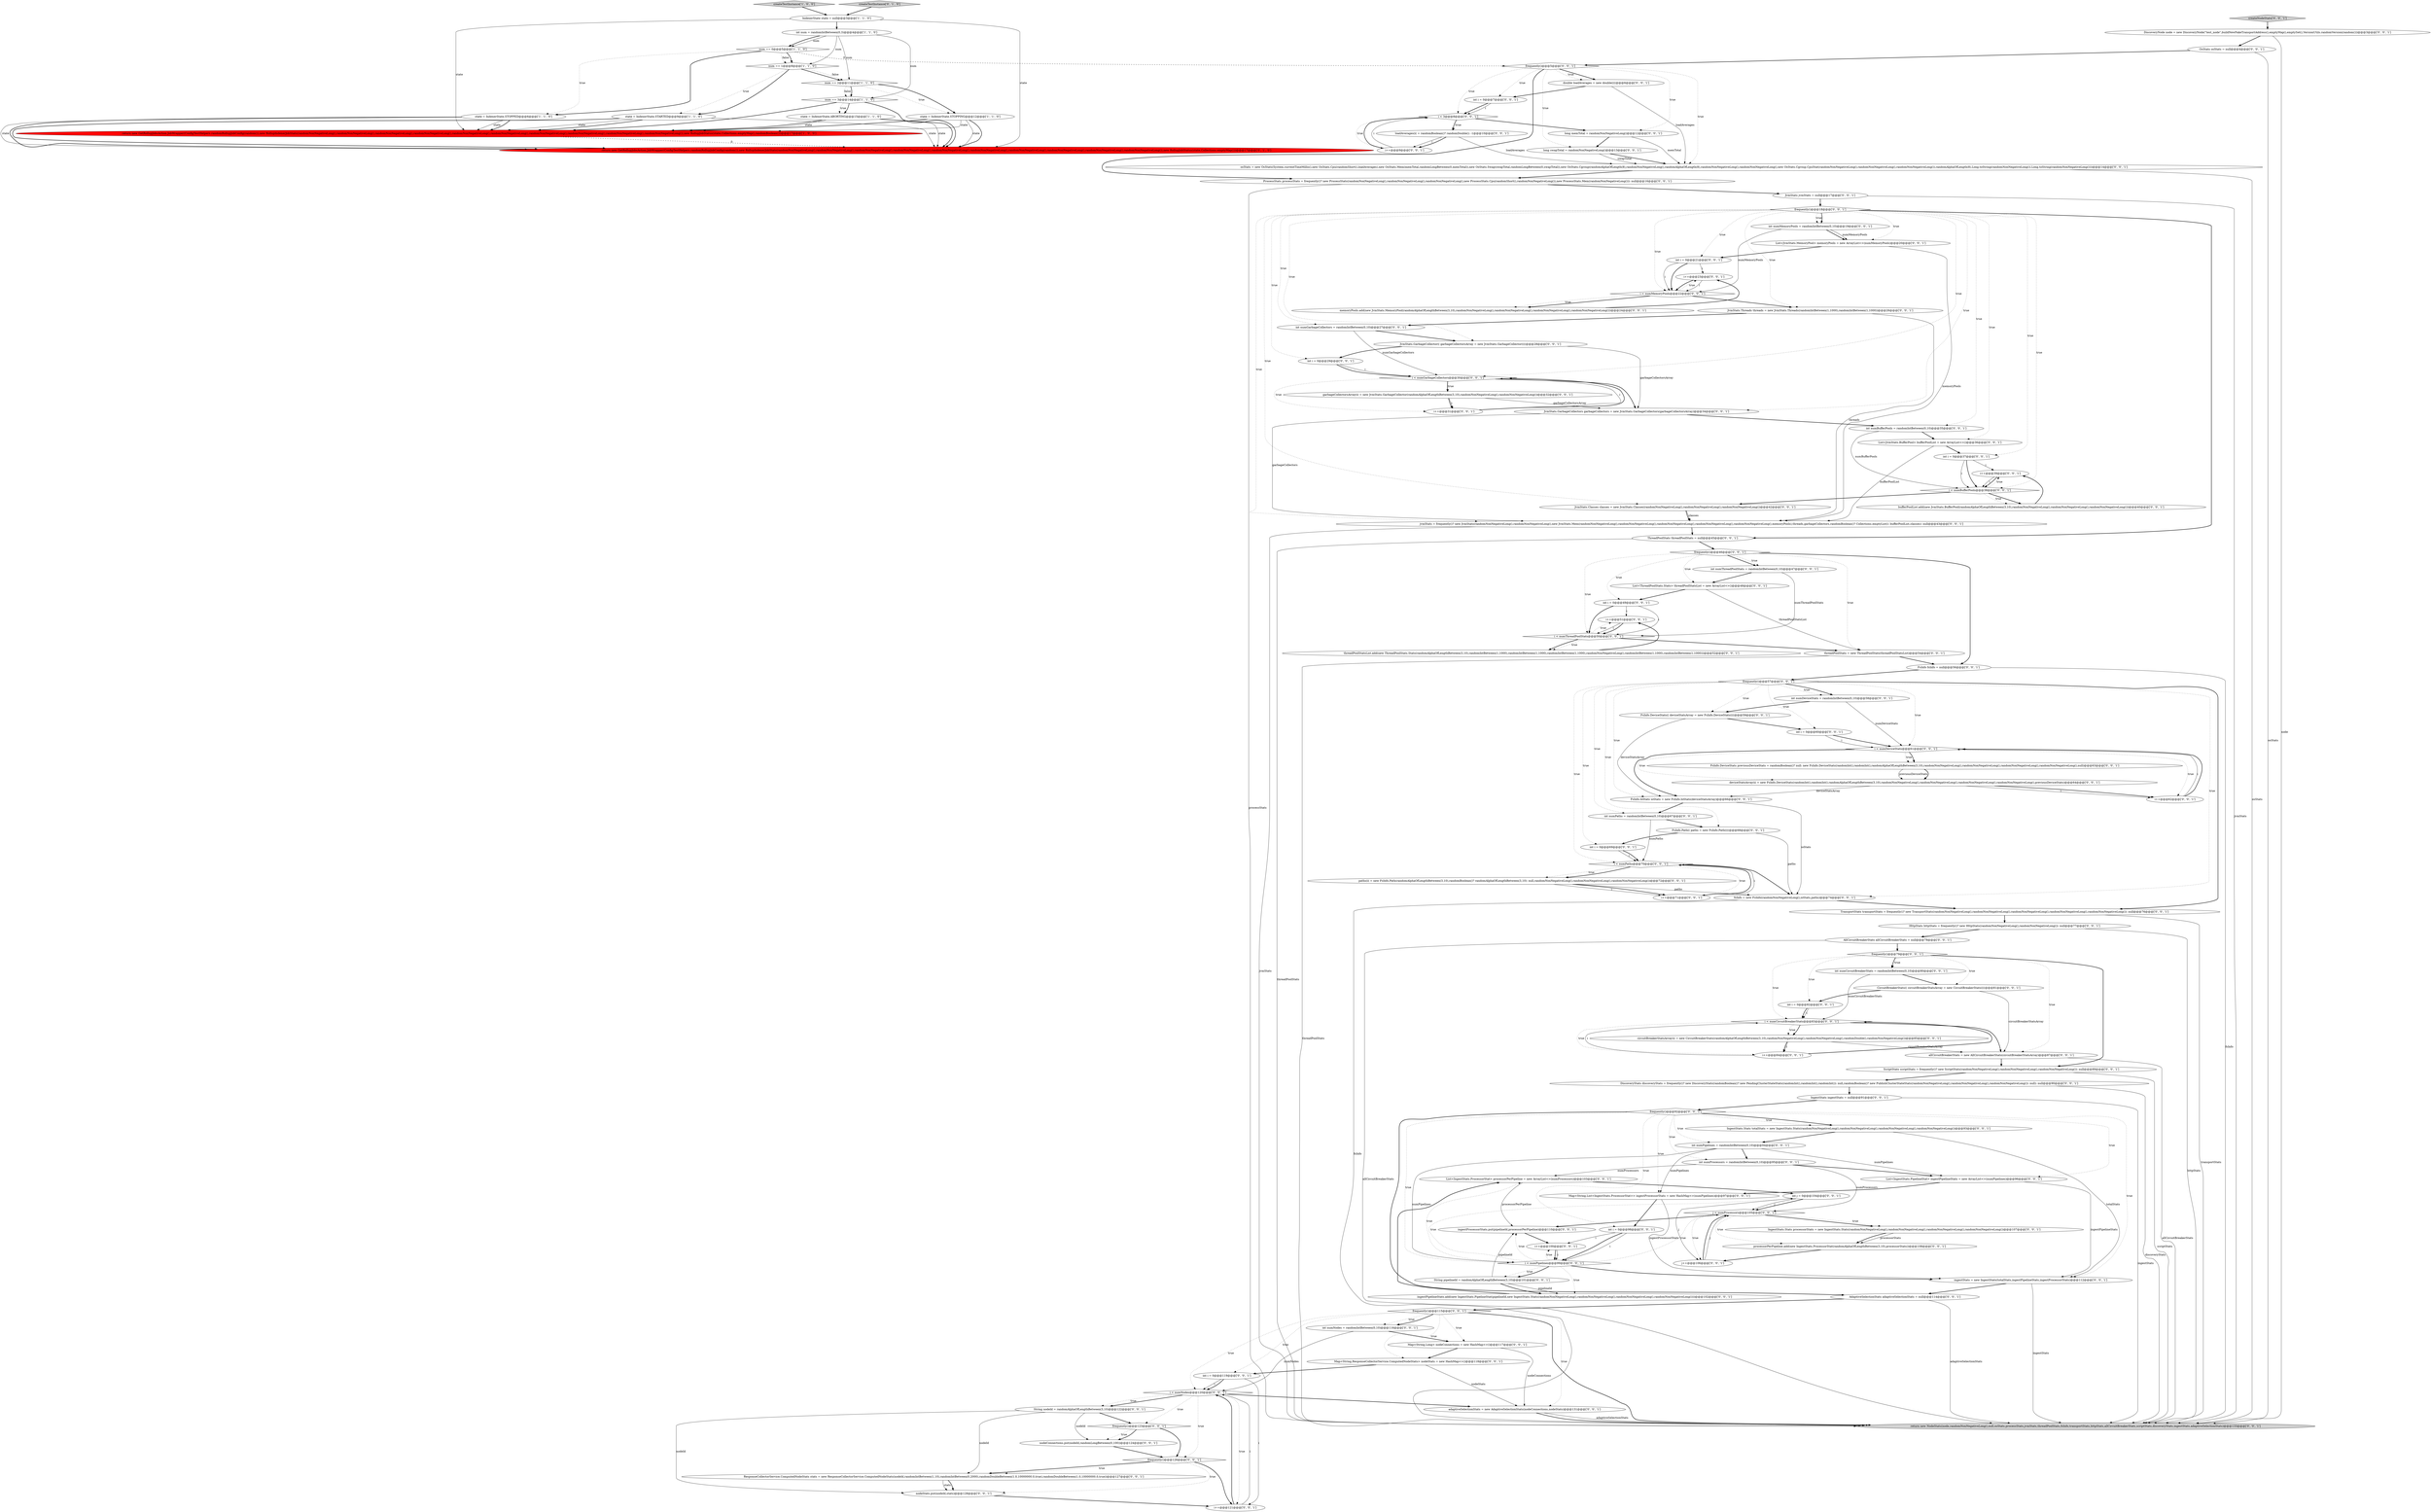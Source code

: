 digraph {
7 [style = filled, label = "return new GetRollupJobsAction.JobWrapper(ConfigTestHelpers.randomRollupJobConfig(random()),new RollupIndexerJobStats(randomNonNegativeLong(),randomNonNegativeLong(),randomNonNegativeLong(),randomNonNegativeLong(),randomNonNegativeLong(),randomNonNegativeLong(),randomNonNegativeLong(),randomNonNegativeLong(),randomNonNegativeLong(),randomNonNegativeLong()),new RollupJobStatus(state,Collections.emptyMap(),randomBoolean()))@@@17@@@['1', '0', '0']", fillcolor = red, shape = ellipse image = "AAA1AAABBB1BBB"];
26 [style = filled, label = "int numPaths = randomIntBetween(0,10)@@@67@@@['0', '0', '1']", fillcolor = white, shape = ellipse image = "AAA0AAABBB3BBB"];
64 [style = filled, label = "garbageCollectorsArray(i( = new JvmStats.GarbageCollector(randomAlphaOfLengthBetween(3,10),randomNonNegativeLong(),randomNonNegativeLong())@@@32@@@['0', '0', '1']", fillcolor = white, shape = ellipse image = "AAA0AAABBB3BBB"];
22 [style = filled, label = "IngestStats.Stats totalStats = new IngestStats.Stats(randomNonNegativeLong(),randomNonNegativeLong(),randomNonNegativeLong(),randomNonNegativeLong())@@@93@@@['0', '0', '1']", fillcolor = white, shape = ellipse image = "AAA0AAABBB3BBB"];
68 [style = filled, label = "paths(i( = new FsInfo.Path(randomAlphaOfLengthBetween(3,10),randomBoolean()? randomAlphaOfLengthBetween(3,10): null,randomNonNegativeLong(),randomNonNegativeLong(),randomNonNegativeLong())@@@72@@@['0', '0', '1']", fillcolor = white, shape = ellipse image = "AAA0AAABBB3BBB"];
4 [style = filled, label = "num == 3@@@14@@@['1', '1', '0']", fillcolor = white, shape = diamond image = "AAA0AAABBB1BBB"];
81 [style = filled, label = "int i = 0@@@21@@@['0', '0', '1']", fillcolor = white, shape = ellipse image = "AAA0AAABBB3BBB"];
52 [style = filled, label = "Map<String,Long> nodeConnections = new HashMap<>()@@@117@@@['0', '0', '1']", fillcolor = white, shape = ellipse image = "AAA0AAABBB3BBB"];
41 [style = filled, label = "i++@@@39@@@['0', '0', '1']", fillcolor = white, shape = ellipse image = "AAA0AAABBB3BBB"];
15 [style = filled, label = "int numThreadPoolStats = randomIntBetween(0,10)@@@47@@@['0', '0', '1']", fillcolor = white, shape = ellipse image = "AAA0AAABBB3BBB"];
75 [style = filled, label = "DiscoveryStats discoveryStats = frequently()? new DiscoveryStats(randomBoolean()? new PendingClusterStateStats(randomInt(),randomInt(),randomInt()): null,randomBoolean()? new PublishClusterStateStats(randomNonNegativeLong(),randomNonNegativeLong(),randomNonNegativeLong()): null): null@@@90@@@['0', '0', '1']", fillcolor = white, shape = ellipse image = "AAA0AAABBB3BBB"];
122 [style = filled, label = "int numBufferPools = randomIntBetween(0,10)@@@35@@@['0', '0', '1']", fillcolor = white, shape = ellipse image = "AAA0AAABBB3BBB"];
3 [style = filled, label = "createTestInstance['1', '0', '0']", fillcolor = lightgray, shape = diamond image = "AAA0AAABBB1BBB"];
80 [style = filled, label = "i < numPaths@@@70@@@['0', '0', '1']", fillcolor = white, shape = diamond image = "AAA0AAABBB3BBB"];
39 [style = filled, label = "int numNodes = randomIntBetween(0,10)@@@116@@@['0', '0', '1']", fillcolor = white, shape = ellipse image = "AAA0AAABBB3BBB"];
17 [style = filled, label = "AdaptiveSelectionStats adaptiveSelectionStats = null@@@114@@@['0', '0', '1']", fillcolor = white, shape = ellipse image = "AAA0AAABBB3BBB"];
33 [style = filled, label = "double loadAverages = new double((((@@@6@@@['0', '0', '1']", fillcolor = white, shape = ellipse image = "AAA0AAABBB3BBB"];
79 [style = filled, label = "ScriptStats scriptStats = frequently()? new ScriptStats(randomNonNegativeLong(),randomNonNegativeLong(),randomNonNegativeLong()): null@@@89@@@['0', '0', '1']", fillcolor = white, shape = ellipse image = "AAA0AAABBB3BBB"];
83 [style = filled, label = "List<IngestStats.ProcessorStat> processorPerPipeline = new ArrayList<>(numProcessors)@@@103@@@['0', '0', '1']", fillcolor = white, shape = ellipse image = "AAA0AAABBB3BBB"];
24 [style = filled, label = "circuitBreakerStatsArray(i( = new CircuitBreakerStats(randomAlphaOfLengthBetween(3,10),randomNonNegativeLong(),randomNonNegativeLong(),randomDouble(),randomNonNegativeLong())@@@85@@@['0', '0', '1']", fillcolor = white, shape = ellipse image = "AAA0AAABBB3BBB"];
88 [style = filled, label = "int i = 0@@@119@@@['0', '0', '1']", fillcolor = white, shape = ellipse image = "AAA0AAABBB3BBB"];
60 [style = filled, label = "loadAverages(i( = randomBoolean()? randomDouble(): -1@@@10@@@['0', '0', '1']", fillcolor = white, shape = ellipse image = "AAA0AAABBB3BBB"];
73 [style = filled, label = "i < 3@@@8@@@['0', '0', '1']", fillcolor = white, shape = diamond image = "AAA0AAABBB3BBB"];
113 [style = filled, label = "int i = 0@@@37@@@['0', '0', '1']", fillcolor = white, shape = ellipse image = "AAA0AAABBB3BBB"];
42 [style = filled, label = "OsStats osStats = null@@@4@@@['0', '0', '1']", fillcolor = white, shape = ellipse image = "AAA0AAABBB3BBB"];
108 [style = filled, label = "String nodeId = randomAlphaOfLengthBetween(3,10)@@@122@@@['0', '0', '1']", fillcolor = white, shape = ellipse image = "AAA0AAABBB3BBB"];
123 [style = filled, label = "int numProcessors = randomIntBetween(0,10)@@@95@@@['0', '0', '1']", fillcolor = white, shape = ellipse image = "AAA0AAABBB3BBB"];
106 [style = filled, label = "int i = 0@@@60@@@['0', '0', '1']", fillcolor = white, shape = ellipse image = "AAA0AAABBB3BBB"];
67 [style = filled, label = "ProcessStats processStats = frequently()? new ProcessStats(randomNonNegativeLong(),randomNonNegativeLong(),randomNonNegativeLong(),new ProcessStats.Cpu(randomShort(),randomNonNegativeLong()),new ProcessStats.Mem(randomNonNegativeLong())): null@@@16@@@['0', '0', '1']", fillcolor = white, shape = ellipse image = "AAA0AAABBB3BBB"];
72 [style = filled, label = "frequently()@@@126@@@['0', '0', '1']", fillcolor = white, shape = diamond image = "AAA0AAABBB3BBB"];
1 [style = filled, label = "int num = randomIntBetween(0,3)@@@4@@@['1', '1', '0']", fillcolor = white, shape = ellipse image = "AAA0AAABBB1BBB"];
62 [style = filled, label = "ResponseCollectorService.ComputedNodeStats stats = new ResponseCollectorService.ComputedNodeStats(nodeId,randomIntBetween(1,10),randomIntBetween(0,2000),randomDoubleBetween(1.0,10000000.0,true),randomDoubleBetween(1.0,10000000.0,true))@@@127@@@['0', '0', '1']", fillcolor = white, shape = ellipse image = "AAA0AAABBB3BBB"];
49 [style = filled, label = "threadPoolStats = new ThreadPoolStats(threadPoolStatsList)@@@54@@@['0', '0', '1']", fillcolor = white, shape = ellipse image = "AAA0AAABBB3BBB"];
110 [style = filled, label = "long memTotal = randomNonNegativeLong()@@@12@@@['0', '0', '1']", fillcolor = white, shape = ellipse image = "AAA0AAABBB3BBB"];
12 [style = filled, label = "return new GetRollupJobsAction.JobWrapper(ConfigTestHelpers.randomRollupJobConfig(random()),new RollupIndexerJobStats(randomNonNegativeLong(),randomNonNegativeLong(),randomNonNegativeLong(),randomNonNegativeLong(),randomNonNegativeLong(),randomNonNegativeLong(),randomNonNegativeLong(),randomNonNegativeLong(),randomNonNegativeLong(),randomNonNegativeLong()),new RollupJobStatus(state,Collections.emptyMap()))@@@17@@@['0', '1', '0']", fillcolor = red, shape = ellipse image = "AAA1AAABBB2BBB"];
89 [style = filled, label = "i < numNodes@@@120@@@['0', '0', '1']", fillcolor = white, shape = diamond image = "AAA0AAABBB3BBB"];
114 [style = filled, label = "deviceStatsArray(i( = new FsInfo.DeviceStats(randomInt(),randomInt(),randomAlphaOfLengthBetween(3,10),randomNonNegativeLong(),randomNonNegativeLong(),randomNonNegativeLong(),randomNonNegativeLong(),previousDeviceStats)@@@64@@@['0', '0', '1']", fillcolor = white, shape = ellipse image = "AAA0AAABBB3BBB"];
66 [style = filled, label = "IngestStats.Stats processorStats = new IngestStats.Stats(randomNonNegativeLong(),randomNonNegativeLong(),randomNonNegativeLong(),randomNonNegativeLong())@@@107@@@['0', '0', '1']", fillcolor = white, shape = ellipse image = "AAA0AAABBB3BBB"];
34 [style = filled, label = "fsInfo = new FsInfo(randomNonNegativeLong(),ioStats,paths)@@@74@@@['0', '0', '1']", fillcolor = white, shape = ellipse image = "AAA0AAABBB3BBB"];
118 [style = filled, label = "JvmStats jvmStats = null@@@17@@@['0', '0', '1']", fillcolor = white, shape = ellipse image = "AAA0AAABBB3BBB"];
120 [style = filled, label = "int i = 0@@@7@@@['0', '0', '1']", fillcolor = white, shape = ellipse image = "AAA0AAABBB3BBB"];
71 [style = filled, label = "int numDeviceStats = randomIntBetween(0,10)@@@58@@@['0', '0', '1']", fillcolor = white, shape = ellipse image = "AAA0AAABBB3BBB"];
25 [style = filled, label = "frequently()@@@123@@@['0', '0', '1']", fillcolor = white, shape = diamond image = "AAA0AAABBB3BBB"];
121 [style = filled, label = "List<ThreadPoolStats.Stats> threadPoolStatsList = new ArrayList<>()@@@48@@@['0', '0', '1']", fillcolor = white, shape = ellipse image = "AAA0AAABBB3BBB"];
48 [style = filled, label = "j < numProcessors@@@105@@@['0', '0', '1']", fillcolor = white, shape = diamond image = "AAA0AAABBB3BBB"];
119 [style = filled, label = "int j = 0@@@104@@@['0', '0', '1']", fillcolor = white, shape = ellipse image = "AAA0AAABBB3BBB"];
92 [style = filled, label = "i++@@@84@@@['0', '0', '1']", fillcolor = white, shape = ellipse image = "AAA0AAABBB3BBB"];
23 [style = filled, label = "i++@@@71@@@['0', '0', '1']", fillcolor = white, shape = ellipse image = "AAA0AAABBB3BBB"];
37 [style = filled, label = "JvmStats.GarbageCollector(( garbageCollectorsArray = new JvmStats.GarbageCollector((((@@@28@@@['0', '0', '1']", fillcolor = white, shape = ellipse image = "AAA0AAABBB3BBB"];
112 [style = filled, label = "i < numCircuitBreakerStats@@@83@@@['0', '0', '1']", fillcolor = white, shape = diamond image = "AAA0AAABBB3BBB"];
9 [style = filled, label = "num == 1@@@8@@@['1', '1', '0']", fillcolor = white, shape = diamond image = "AAA0AAABBB1BBB"];
38 [style = filled, label = "JvmStats.GarbageCollectors garbageCollectors = new JvmStats.GarbageCollectors(garbageCollectorsArray)@@@34@@@['0', '0', '1']", fillcolor = white, shape = ellipse image = "AAA0AAABBB3BBB"];
65 [style = filled, label = "frequently()@@@46@@@['0', '0', '1']", fillcolor = white, shape = diamond image = "AAA0AAABBB3BBB"];
97 [style = filled, label = "ingestStats = new IngestStats(totalStats,ingestPipelineStats,ingestProcessorStats)@@@112@@@['0', '0', '1']", fillcolor = white, shape = ellipse image = "AAA0AAABBB3BBB"];
104 [style = filled, label = "nodeConnections.put(nodeId,randomLongBetween(0,100))@@@124@@@['0', '0', '1']", fillcolor = white, shape = ellipse image = "AAA0AAABBB3BBB"];
98 [style = filled, label = "return new NodeStats(node,randomNonNegativeLong(),null,osStats,processStats,jvmStats,threadPoolStats,fsInfo,transportStats,httpStats,allCircuitBreakerStats,scriptStats,discoveryStats,ingestStats,adaptiveSelectionStats)@@@133@@@['0', '0', '1']", fillcolor = lightgray, shape = ellipse image = "AAA0AAABBB3BBB"];
28 [style = filled, label = "AllCircuitBreakerStats allCircuitBreakerStats = null@@@78@@@['0', '0', '1']", fillcolor = white, shape = ellipse image = "AAA0AAABBB3BBB"];
14 [style = filled, label = "processorPerPipeline.add(new IngestStats.ProcessorStat(randomAlphaOfLengthBetween(3,10),processorStats))@@@108@@@['0', '0', '1']", fillcolor = white, shape = ellipse image = "AAA0AAABBB3BBB"];
70 [style = filled, label = "int numCircuitBreakerStats = randomIntBetween(0,10)@@@80@@@['0', '0', '1']", fillcolor = white, shape = ellipse image = "AAA0AAABBB3BBB"];
21 [style = filled, label = "bufferPoolList.add(new JvmStats.BufferPool(randomAlphaOfLengthBetween(3,10),randomNonNegativeLong(),randomNonNegativeLong(),randomNonNegativeLong()))@@@40@@@['0', '0', '1']", fillcolor = white, shape = ellipse image = "AAA0AAABBB3BBB"];
29 [style = filled, label = "memoryPools.add(new JvmStats.MemoryPool(randomAlphaOfLengthBetween(3,10),randomNonNegativeLong(),randomNonNegativeLong(),randomNonNegativeLong(),randomNonNegativeLong()))@@@24@@@['0', '0', '1']", fillcolor = white, shape = ellipse image = "AAA0AAABBB3BBB"];
103 [style = filled, label = "TransportStats transportStats = frequently()? new TransportStats(randomNonNegativeLong(),randomNonNegativeLong(),randomNonNegativeLong(),randomNonNegativeLong(),randomNonNegativeLong()): null@@@76@@@['0', '0', '1']", fillcolor = white, shape = ellipse image = "AAA0AAABBB3BBB"];
47 [style = filled, label = "long swapTotal = randomNonNegativeLong()@@@13@@@['0', '0', '1']", fillcolor = white, shape = ellipse image = "AAA0AAABBB3BBB"];
93 [style = filled, label = "IngestStats ingestStats = null@@@91@@@['0', '0', '1']", fillcolor = white, shape = ellipse image = "AAA0AAABBB3BBB"];
54 [style = filled, label = "int i = 0@@@29@@@['0', '0', '1']", fillcolor = white, shape = ellipse image = "AAA0AAABBB3BBB"];
84 [style = filled, label = "Map<String,ResponseCollectorService.ComputedNodeStats> nodeStats = new HashMap<>()@@@118@@@['0', '0', '1']", fillcolor = white, shape = ellipse image = "AAA0AAABBB3BBB"];
105 [style = filled, label = "i++@@@62@@@['0', '0', '1']", fillcolor = white, shape = ellipse image = "AAA0AAABBB3BBB"];
8 [style = filled, label = "state = IndexerState.ABORTING@@@15@@@['1', '1', '0']", fillcolor = white, shape = ellipse image = "AAA0AAABBB1BBB"];
55 [style = filled, label = "int i = 0@@@82@@@['0', '0', '1']", fillcolor = white, shape = ellipse image = "AAA0AAABBB3BBB"];
56 [style = filled, label = "i++@@@9@@@['0', '0', '1']", fillcolor = white, shape = ellipse image = "AAA0AAABBB3BBB"];
6 [style = filled, label = "num == 2@@@11@@@['1', '1', '0']", fillcolor = white, shape = diamond image = "AAA0AAABBB1BBB"];
76 [style = filled, label = "Map<String,List<IngestStats.ProcessorStat>> ingestProcessorStats = new HashMap<>(numPipelines)@@@97@@@['0', '0', '1']", fillcolor = white, shape = ellipse image = "AAA0AAABBB3BBB"];
109 [style = filled, label = "int i = 0@@@98@@@['0', '0', '1']", fillcolor = white, shape = ellipse image = "AAA0AAABBB3BBB"];
87 [style = filled, label = "ingestPipelineStats.add(new IngestStats.PipelineStat(pipelineId,new IngestStats.Stats(randomNonNegativeLong(),randomNonNegativeLong(),randomNonNegativeLong(),randomNonNegativeLong())))@@@102@@@['0', '0', '1']", fillcolor = white, shape = ellipse image = "AAA0AAABBB3BBB"];
27 [style = filled, label = "FsInfo.Path(( paths = new FsInfo.Path((((@@@68@@@['0', '0', '1']", fillcolor = white, shape = ellipse image = "AAA0AAABBB3BBB"];
30 [style = filled, label = "List<IngestStats.PipelineStat> ingestPipelineStats = new ArrayList<>(numPipelines)@@@96@@@['0', '0', '1']", fillcolor = white, shape = ellipse image = "AAA0AAABBB3BBB"];
78 [style = filled, label = "frequently()@@@115@@@['0', '0', '1']", fillcolor = white, shape = diamond image = "AAA0AAABBB3BBB"];
46 [style = filled, label = "ThreadPoolStats threadPoolStats = null@@@45@@@['0', '0', '1']", fillcolor = white, shape = ellipse image = "AAA0AAABBB3BBB"];
59 [style = filled, label = "int i = 0@@@69@@@['0', '0', '1']", fillcolor = white, shape = ellipse image = "AAA0AAABBB3BBB"];
51 [style = filled, label = "List<JvmStats.BufferPool> bufferPoolList = new ArrayList<>()@@@36@@@['0', '0', '1']", fillcolor = white, shape = ellipse image = "AAA0AAABBB3BBB"];
13 [style = filled, label = "createTestInstance['0', '1', '0']", fillcolor = lightgray, shape = diamond image = "AAA0AAABBB2BBB"];
61 [style = filled, label = "FsInfo.IoStats ioStats = new FsInfo.IoStats(deviceStatsArray)@@@66@@@['0', '0', '1']", fillcolor = white, shape = ellipse image = "AAA0AAABBB3BBB"];
107 [style = filled, label = "i < numDeviceStats@@@61@@@['0', '0', '1']", fillcolor = white, shape = diamond image = "AAA0AAABBB3BBB"];
94 [style = filled, label = "int numGarbageCollectors = randomIntBetween(0,10)@@@27@@@['0', '0', '1']", fillcolor = white, shape = ellipse image = "AAA0AAABBB3BBB"];
45 [style = filled, label = "JvmStats.Threads threads = new JvmStats.Threads(randomIntBetween(1,1000),randomIntBetween(1,1000))@@@26@@@['0', '0', '1']", fillcolor = white, shape = ellipse image = "AAA0AAABBB3BBB"];
77 [style = filled, label = "int numMemoryPools = randomIntBetween(0,10)@@@19@@@['0', '0', '1']", fillcolor = white, shape = ellipse image = "AAA0AAABBB3BBB"];
101 [style = filled, label = "String pipelineId = randomAlphaOfLengthBetween(3,10)@@@101@@@['0', '0', '1']", fillcolor = white, shape = ellipse image = "AAA0AAABBB3BBB"];
86 [style = filled, label = "int i = 0@@@49@@@['0', '0', '1']", fillcolor = white, shape = ellipse image = "AAA0AAABBB3BBB"];
2 [style = filled, label = "state = IndexerState.STOPPING@@@12@@@['1', '1', '0']", fillcolor = white, shape = ellipse image = "AAA0AAABBB1BBB"];
5 [style = filled, label = "num == 0@@@5@@@['1', '1', '0']", fillcolor = white, shape = diamond image = "AAA0AAABBB1BBB"];
40 [style = filled, label = "HttpStats httpStats = frequently()? new HttpStats(randomNonNegativeLong(),randomNonNegativeLong()): null@@@77@@@['0', '0', '1']", fillcolor = white, shape = ellipse image = "AAA0AAABBB3BBB"];
16 [style = filled, label = "frequently()@@@92@@@['0', '0', '1']", fillcolor = white, shape = diamond image = "AAA0AAABBB3BBB"];
63 [style = filled, label = "jvmStats = frequently()? new JvmStats(randomNonNegativeLong(),randomNonNegativeLong(),new JvmStats.Mem(randomNonNegativeLong(),randomNonNegativeLong(),randomNonNegativeLong(),randomNonNegativeLong(),randomNonNegativeLong(),memoryPools),threads,garbageCollectors,randomBoolean()? Collections.emptyList(): bufferPoolList,classes): null@@@43@@@['0', '0', '1']", fillcolor = white, shape = ellipse image = "AAA0AAABBB3BBB"];
111 [style = filled, label = "frequently()@@@57@@@['0', '0', '1']", fillcolor = white, shape = diamond image = "AAA0AAABBB3BBB"];
90 [style = filled, label = "i < numGarbageCollectors@@@30@@@['0', '0', '1']", fillcolor = white, shape = diamond image = "AAA0AAABBB3BBB"];
102 [style = filled, label = "i++@@@31@@@['0', '0', '1']", fillcolor = white, shape = ellipse image = "AAA0AAABBB3BBB"];
35 [style = filled, label = "i++@@@23@@@['0', '0', '1']", fillcolor = white, shape = ellipse image = "AAA0AAABBB3BBB"];
36 [style = filled, label = "i < numBufferPools@@@38@@@['0', '0', '1']", fillcolor = white, shape = diamond image = "AAA0AAABBB3BBB"];
10 [style = filled, label = "state = IndexerState.STARTED@@@9@@@['1', '1', '0']", fillcolor = white, shape = ellipse image = "AAA0AAABBB1BBB"];
32 [style = filled, label = "i++@@@121@@@['0', '0', '1']", fillcolor = white, shape = ellipse image = "AAA0AAABBB3BBB"];
0 [style = filled, label = "IndexerState state = null@@@3@@@['1', '1', '0']", fillcolor = white, shape = ellipse image = "AAA0AAABBB1BBB"];
20 [style = filled, label = "frequently()@@@5@@@['0', '0', '1']", fillcolor = white, shape = diamond image = "AAA0AAABBB3BBB"];
43 [style = filled, label = "nodeStats.put(nodeId,stats)@@@128@@@['0', '0', '1']", fillcolor = white, shape = ellipse image = "AAA0AAABBB3BBB"];
115 [style = filled, label = "createNodeStats['0', '0', '1']", fillcolor = lightgray, shape = diamond image = "AAA0AAABBB3BBB"];
124 [style = filled, label = "osStats = new OsStats(System.currentTimeMillis(),new OsStats.Cpu(randomShort(),loadAverages),new OsStats.Mem(memTotal,randomLongBetween(0,memTotal)),new OsStats.Swap(swapTotal,randomLongBetween(0,swapTotal)),new OsStats.Cgroup(randomAlphaOfLength(8),randomNonNegativeLong(),randomAlphaOfLength(8),randomNonNegativeLong(),randomNonNegativeLong(),new OsStats.Cgroup.CpuStat(randomNonNegativeLong(),randomNonNegativeLong(),randomNonNegativeLong()),randomAlphaOfLength(8),Long.toString(randomNonNegativeLong()),Long.toString(randomNonNegativeLong())))@@@14@@@['0', '0', '1']", fillcolor = white, shape = ellipse image = "AAA0AAABBB3BBB"];
18 [style = filled, label = "int numPipelines = randomIntBetween(0,10)@@@94@@@['0', '0', '1']", fillcolor = white, shape = ellipse image = "AAA0AAABBB3BBB"];
117 [style = filled, label = "DiscoveryNode node = new DiscoveryNode(\"test_node\",buildNewFakeTransportAddress(),emptyMap(),emptySet(),VersionUtils.randomVersion(random()))@@@3@@@['0', '0', '1']", fillcolor = white, shape = ellipse image = "AAA0AAABBB3BBB"];
96 [style = filled, label = "FsInfo fsInfo = null@@@56@@@['0', '0', '1']", fillcolor = white, shape = ellipse image = "AAA0AAABBB3BBB"];
116 [style = filled, label = "frequently()@@@18@@@['0', '0', '1']", fillcolor = white, shape = diamond image = "AAA0AAABBB3BBB"];
19 [style = filled, label = "allCircuitBreakerStats = new AllCircuitBreakerStats(circuitBreakerStatsArray)@@@87@@@['0', '0', '1']", fillcolor = white, shape = ellipse image = "AAA0AAABBB3BBB"];
74 [style = filled, label = "FsInfo.DeviceStats previousDeviceStats = randomBoolean()? null: new FsInfo.DeviceStats(randomInt(),randomInt(),randomAlphaOfLengthBetween(3,10),randomNonNegativeLong(),randomNonNegativeLong(),randomNonNegativeLong(),randomNonNegativeLong(),null)@@@63@@@['0', '0', '1']", fillcolor = white, shape = ellipse image = "AAA0AAABBB3BBB"];
99 [style = filled, label = "i < numMemoryPools@@@22@@@['0', '0', '1']", fillcolor = white, shape = diamond image = "AAA0AAABBB3BBB"];
50 [style = filled, label = "JvmStats.Classes classes = new JvmStats.Classes(randomNonNegativeLong(),randomNonNegativeLong(),randomNonNegativeLong())@@@42@@@['0', '0', '1']", fillcolor = white, shape = ellipse image = "AAA0AAABBB3BBB"];
100 [style = filled, label = "i < numPipelines@@@99@@@['0', '0', '1']", fillcolor = white, shape = diamond image = "AAA0AAABBB3BBB"];
53 [style = filled, label = "i++@@@51@@@['0', '0', '1']", fillcolor = white, shape = ellipse image = "AAA0AAABBB3BBB"];
82 [style = filled, label = "threadPoolStatsList.add(new ThreadPoolStats.Stats(randomAlphaOfLengthBetween(3,10),randomIntBetween(1,1000),randomIntBetween(1,1000),randomIntBetween(1,1000),randomNonNegativeLong(),randomIntBetween(1,1000),randomIntBetween(1,1000)))@@@52@@@['0', '0', '1']", fillcolor = white, shape = ellipse image = "AAA0AAABBB3BBB"];
44 [style = filled, label = "ingestProcessorStats.put(pipelineId,processorPerPipeline)@@@110@@@['0', '0', '1']", fillcolor = white, shape = ellipse image = "AAA0AAABBB3BBB"];
31 [style = filled, label = "i++@@@100@@@['0', '0', '1']", fillcolor = white, shape = ellipse image = "AAA0AAABBB3BBB"];
95 [style = filled, label = "i < numThreadPoolStats@@@50@@@['0', '0', '1']", fillcolor = white, shape = diamond image = "AAA0AAABBB3BBB"];
91 [style = filled, label = "FsInfo.DeviceStats(( deviceStatsArray = new FsInfo.DeviceStats((((@@@59@@@['0', '0', '1']", fillcolor = white, shape = ellipse image = "AAA0AAABBB3BBB"];
11 [style = filled, label = "state = IndexerState.STOPPED@@@6@@@['1', '1', '0']", fillcolor = white, shape = ellipse image = "AAA0AAABBB1BBB"];
57 [style = filled, label = "frequently()@@@79@@@['0', '0', '1']", fillcolor = white, shape = diamond image = "AAA0AAABBB3BBB"];
58 [style = filled, label = "List<JvmStats.MemoryPool> memoryPools = new ArrayList<>(numMemoryPools)@@@20@@@['0', '0', '1']", fillcolor = white, shape = ellipse image = "AAA0AAABBB3BBB"];
69 [style = filled, label = "adaptiveSelectionStats = new AdaptiveSelectionStats(nodeConnections,nodeStats)@@@131@@@['0', '0', '1']", fillcolor = white, shape = ellipse image = "AAA0AAABBB3BBB"];
85 [style = filled, label = "j++@@@106@@@['0', '0', '1']", fillcolor = white, shape = ellipse image = "AAA0AAABBB3BBB"];
125 [style = filled, label = "CircuitBreakerStats(( circuitBreakerStatsArray = new CircuitBreakerStats((((@@@81@@@['0', '0', '1']", fillcolor = white, shape = ellipse image = "AAA0AAABBB3BBB"];
49->98 [style = solid, label="threadPoolStats"];
111->59 [style = dotted, label="true"];
9->6 [style = bold, label=""];
84->88 [style = bold, label=""];
103->40 [style = bold, label=""];
65->49 [style = dotted, label="true"];
107->61 [style = bold, label=""];
85->48 [style = solid, label="j"];
42->98 [style = solid, label="osStats"];
20->110 [style = dotted, label="true"];
35->99 [style = solid, label="i"];
116->45 [style = dotted, label="true"];
93->16 [style = bold, label=""];
105->107 [style = solid, label="i"];
57->19 [style = dotted, label="true"];
68->34 [style = solid, label="paths"];
57->79 [style = bold, label=""];
73->110 [style = bold, label=""];
78->89 [style = dotted, label="true"];
59->80 [style = solid, label="i"];
107->114 [style = dotted, label="true"];
81->35 [style = solid, label="i"];
111->103 [style = bold, label=""];
1->9 [style = solid, label="num"];
6->2 [style = bold, label=""];
89->25 [style = dotted, label="true"];
6->4 [style = bold, label=""];
20->67 [style = bold, label=""];
77->99 [style = solid, label="numMemoryPools"];
16->76 [style = dotted, label="true"];
118->98 [style = solid, label="jvmStats"];
19->98 [style = solid, label="allCircuitBreakerStats"];
86->53 [style = solid, label="i"];
0->12 [style = solid, label="state"];
111->26 [style = dotted, label="true"];
68->23 [style = solid, label="i"];
72->32 [style = bold, label=""];
51->113 [style = bold, label=""];
23->80 [style = bold, label=""];
90->64 [style = dotted, label="true"];
33->124 [style = solid, label="loadAverages"];
4->7 [style = bold, label=""];
105->107 [style = bold, label=""];
28->98 [style = solid, label="allCircuitBreakerStats"];
52->69 [style = solid, label="nodeConnections"];
0->1 [style = bold, label=""];
96->111 [style = bold, label=""];
100->101 [style = dotted, label="true"];
100->101 [style = bold, label=""];
119->48 [style = bold, label=""];
92->112 [style = bold, label=""];
8->12 [style = bold, label=""];
44->31 [style = bold, label=""];
116->94 [style = dotted, label="true"];
48->66 [style = bold, label=""];
71->91 [style = bold, label=""];
56->73 [style = bold, label=""];
120->73 [style = solid, label="i"];
78->98 [style = bold, label=""];
112->19 [style = bold, label=""];
16->100 [style = dotted, label="true"];
123->30 [style = bold, label=""];
48->66 [style = dotted, label="true"];
57->55 [style = dotted, label="true"];
48->85 [style = dotted, label="true"];
116->90 [style = dotted, label="true"];
30->76 [style = bold, label=""];
108->62 [style = solid, label="nodeId"];
7->12 [style = dashed, label="0"];
65->121 [style = dotted, label="true"];
49->96 [style = bold, label=""];
8->12 [style = solid, label="state"];
111->61 [style = dotted, label="true"];
55->112 [style = solid, label="i"];
76->97 [style = solid, label="ingestProcessorStats"];
66->14 [style = bold, label=""];
56->73 [style = solid, label="i"];
26->80 [style = solid, label="numPaths"];
92->112 [style = solid, label="i"];
16->123 [style = dotted, label="true"];
68->23 [style = bold, label=""];
67->98 [style = solid, label="processStats"];
114->61 [style = solid, label="deviceStatsArray"];
61->34 [style = solid, label="ioStats"];
111->34 [style = dotted, label="true"];
78->84 [style = dotted, label="true"];
116->77 [style = dotted, label="true"];
106->107 [style = solid, label="i"];
62->43 [style = solid, label="stats"];
9->10 [style = bold, label=""];
74->114 [style = solid, label="previousDeviceStats"];
73->56 [style = dotted, label="true"];
2->12 [style = solid, label="state"];
82->53 [style = bold, label=""];
113->41 [style = solid, label="i"];
4->8 [style = bold, label=""];
88->89 [style = solid, label="i"];
99->45 [style = bold, label=""];
94->90 [style = solid, label="numGarbageCollectors"];
69->98 [style = solid, label="adaptiveSelectionStats"];
73->60 [style = bold, label=""];
102->90 [style = solid, label="i"];
90->102 [style = dotted, label="true"];
99->29 [style = bold, label=""];
60->56 [style = solid, label="i"];
61->26 [style = bold, label=""];
73->60 [style = dotted, label="true"];
123->48 [style = solid, label="numProcessors"];
124->98 [style = solid, label="osStats"];
100->97 [style = bold, label=""];
21->41 [style = bold, label=""];
116->54 [style = dotted, label="true"];
115->117 [style = bold, label=""];
108->25 [style = bold, label=""];
48->44 [style = bold, label=""];
72->43 [style = dotted, label="true"];
20->47 [style = dotted, label="true"];
125->55 [style = bold, label=""];
75->98 [style = solid, label="discoveryStats"];
22->18 [style = bold, label=""];
89->32 [style = dotted, label="true"];
27->59 [style = bold, label=""];
111->107 [style = dotted, label="true"];
71->107 [style = solid, label="numDeviceStats"];
100->31 [style = dotted, label="true"];
100->48 [style = dotted, label="true"];
5->11 [style = bold, label=""];
65->15 [style = bold, label=""];
16->18 [style = dotted, label="true"];
116->51 [style = dotted, label="true"];
74->114 [style = bold, label=""];
100->119 [style = dotted, label="true"];
87->83 [style = bold, label=""];
27->34 [style = solid, label="paths"];
112->24 [style = bold, label=""];
81->99 [style = solid, label="i"];
20->73 [style = dotted, label="true"];
1->5 [style = solid, label="num"];
78->88 [style = dotted, label="true"];
6->2 [style = dotted, label="true"];
63->46 [style = bold, label=""];
54->90 [style = bold, label=""];
25->104 [style = dotted, label="true"];
9->6 [style = dotted, label="false"];
41->36 [style = solid, label="i"];
109->31 [style = solid, label="i"];
78->39 [style = dotted, label="true"];
4->12 [style = bold, label=""];
65->15 [style = dotted, label="true"];
112->24 [style = dotted, label="true"];
2->7 [style = solid, label="state"];
20->120 [style = dotted, label="true"];
72->62 [style = bold, label=""];
117->42 [style = bold, label=""];
24->19 [style = solid, label="circuitBreakerStatsArray"];
15->121 [style = bold, label=""];
42->20 [style = bold, label=""];
88->89 [style = bold, label=""];
53->95 [style = solid, label="i"];
24->92 [style = bold, label=""];
111->27 [style = dotted, label="true"];
16->22 [style = dotted, label="true"];
8->7 [style = bold, label=""];
20->33 [style = bold, label=""];
15->95 [style = solid, label="numThreadPoolStats"];
1->4 [style = solid, label="num"];
67->118 [style = bold, label=""];
116->77 [style = bold, label=""];
114->105 [style = solid, label="i"];
111->91 [style = dotted, label="true"];
14->85 [style = bold, label=""];
46->65 [style = bold, label=""];
17->78 [style = bold, label=""];
89->72 [style = dotted, label="true"];
1->5 [style = bold, label=""];
5->9 [style = bold, label=""];
116->46 [style = bold, label=""];
114->105 [style = bold, label=""];
18->100 [style = solid, label="numPipelines"];
96->98 [style = solid, label="fsInfo"];
47->124 [style = bold, label=""];
78->69 [style = dotted, label="true"];
31->100 [style = solid, label="i"];
111->106 [style = dotted, label="true"];
5->11 [style = dotted, label="true"];
45->94 [style = bold, label=""];
60->124 [style = solid, label="loadAverages"];
95->49 [style = bold, label=""];
116->37 [style = dotted, label="true"];
50->63 [style = solid, label="classes"];
32->89 [style = solid, label="i"];
25->72 [style = bold, label=""];
108->43 [style = solid, label="nodeId"];
95->53 [style = dotted, label="true"];
90->64 [style = bold, label=""];
64->102 [style = solid, label="i"];
80->68 [style = dotted, label="true"];
110->47 [style = bold, label=""];
107->74 [style = dotted, label="true"];
116->99 [style = dotted, label="true"];
18->123 [style = bold, label=""];
43->32 [style = bold, label=""];
91->61 [style = solid, label="deviceStatsArray"];
11->12 [style = bold, label=""];
116->36 [style = dotted, label="true"];
3->0 [style = bold, label=""];
18->30 [style = solid, label="numPipelines"];
5->20 [style = dashed, label="0"];
123->83 [style = solid, label="numProcessors"];
39->52 [style = bold, label=""];
11->7 [style = solid, label="state"];
101->44 [style = solid, label="pipelineId"];
8->7 [style = solid, label="state"];
51->63 [style = solid, label="bufferPoolList"];
110->124 [style = solid, label="memTotal"];
64->38 [style = solid, label="garbageCollectorsArray"];
5->9 [style = dotted, label="false"];
29->35 [style = bold, label=""];
53->95 [style = bold, label=""];
9->10 [style = dotted, label="true"];
66->14 [style = solid, label="processorStats"];
57->70 [style = bold, label=""];
120->73 [style = bold, label=""];
46->98 [style = solid, label="threadPoolStats"];
0->7 [style = solid, label="state"];
59->80 [style = bold, label=""];
65->96 [style = bold, label=""];
107->105 [style = dotted, label="true"];
11->12 [style = solid, label="state"];
81->99 [style = bold, label=""];
17->98 [style = solid, label="adaptiveSelectionStats"];
65->86 [style = dotted, label="true"];
10->7 [style = solid, label="state"];
52->84 [style = bold, label=""];
89->108 [style = bold, label=""];
80->68 [style = bold, label=""];
57->112 [style = dotted, label="true"];
10->12 [style = solid, label="state"];
79->75 [style = bold, label=""];
33->120 [style = bold, label=""];
90->38 [style = bold, label=""];
28->57 [style = bold, label=""];
22->97 [style = solid, label="totalStats"];
113->36 [style = solid, label="i"];
34->98 [style = solid, label="fsInfo"];
113->36 [style = bold, label=""];
111->71 [style = bold, label=""];
104->72 [style = bold, label=""];
80->34 [style = bold, label=""];
122->51 [style = bold, label=""];
83->44 [style = solid, label="processorPerPipeline"];
89->108 [style = dotted, label="true"];
40->28 [style = bold, label=""];
80->23 [style = dotted, label="true"];
58->81 [style = bold, label=""];
100->87 [style = dotted, label="true"];
121->49 [style = solid, label="threadPoolStatsList"];
36->21 [style = bold, label=""];
23->80 [style = solid, label="i"];
77->58 [style = bold, label=""];
32->89 [style = bold, label=""];
109->100 [style = bold, label=""];
84->69 [style = solid, label="nodeStats"];
86->95 [style = solid, label="i"];
35->99 [style = bold, label=""];
119->48 [style = solid, label="j"];
79->98 [style = solid, label="scriptStats"];
64->102 [style = bold, label=""];
86->95 [style = bold, label=""];
99->29 [style = dotted, label="true"];
20->124 [style = dotted, label="true"];
116->38 [style = dotted, label="true"];
39->89 [style = solid, label="numNodes"];
54->90 [style = solid, label="i"];
94->37 [style = bold, label=""];
97->98 [style = solid, label="ingestStats"];
63->98 [style = solid, label="jvmStats"];
48->14 [style = dotted, label="true"];
36->21 [style = dotted, label="true"];
109->100 [style = solid, label="i"];
102->90 [style = bold, label=""];
38->63 [style = solid, label="garbageCollectors"];
65->95 [style = dotted, label="true"];
10->12 [style = bold, label=""];
16->109 [style = dotted, label="true"];
70->125 [style = bold, label=""];
50->63 [style = bold, label=""];
101->87 [style = bold, label=""];
111->80 [style = dotted, label="true"];
45->63 [style = solid, label="threads"];
57->70 [style = dotted, label="true"];
25->104 [style = bold, label=""];
122->36 [style = solid, label="numBufferPools"];
118->116 [style = bold, label=""];
16->17 [style = bold, label=""];
72->62 [style = dotted, label="true"];
10->7 [style = bold, label=""];
106->107 [style = bold, label=""];
26->27 [style = bold, label=""];
47->124 [style = solid, label="swapTotal"];
62->43 [style = bold, label=""];
55->112 [style = bold, label=""];
69->98 [style = bold, label=""];
40->98 [style = solid, label="httpStats"];
88->32 [style = solid, label="i"];
36->50 [style = bold, label=""];
78->39 [style = bold, label=""];
101->87 [style = solid, label="pipelineId"];
24->92 [style = solid, label="i"];
13->0 [style = bold, label=""];
60->56 [style = bold, label=""];
121->86 [style = bold, label=""];
76->109 [style = bold, label=""];
83->119 [style = bold, label=""];
116->50 [style = dotted, label="true"];
97->17 [style = bold, label=""];
37->38 [style = solid, label="garbageCollectorsArray"];
31->100 [style = bold, label=""];
125->19 [style = solid, label="circuitBreakerStatsArray"];
78->52 [style = dotted, label="true"];
103->98 [style = solid, label="transportStats"];
70->112 [style = solid, label="numCircuitBreakerStats"];
99->35 [style = dotted, label="true"];
1->6 [style = solid, label="num"];
100->44 [style = dotted, label="true"];
38->122 [style = bold, label=""];
107->74 [style = bold, label=""];
18->76 [style = solid, label="numPipelines"];
58->63 [style = solid, label="memoryPools"];
41->36 [style = bold, label=""];
20->33 [style = dotted, label="true"];
116->113 [style = dotted, label="true"];
95->82 [style = bold, label=""];
85->48 [style = bold, label=""];
16->97 [style = dotted, label="true"];
119->85 [style = solid, label="j"];
112->92 [style = dotted, label="true"];
95->82 [style = dotted, label="true"];
6->4 [style = dotted, label="false"];
57->125 [style = dotted, label="true"];
36->41 [style = dotted, label="true"];
100->83 [style = dotted, label="true"];
93->98 [style = solid, label="ingestStats"];
30->97 [style = solid, label="ingestPipelineStats"];
116->58 [style = dotted, label="true"];
89->69 [style = bold, label=""];
77->58 [style = solid, label="numMemoryPools"];
16->30 [style = dotted, label="true"];
116->122 [style = dotted, label="true"];
111->71 [style = dotted, label="true"];
117->98 [style = solid, label="node"];
4->8 [style = dotted, label="true"];
124->67 [style = bold, label=""];
16->22 [style = bold, label=""];
2->12 [style = bold, label=""];
37->54 [style = bold, label=""];
19->79 [style = bold, label=""];
116->63 [style = dotted, label="true"];
75->93 [style = bold, label=""];
91->106 [style = bold, label=""];
2->7 [style = bold, label=""];
116->81 [style = dotted, label="true"];
108->104 [style = solid, label="nodeId"];
34->103 [style = bold, label=""];
11->7 [style = bold, label=""];
}
